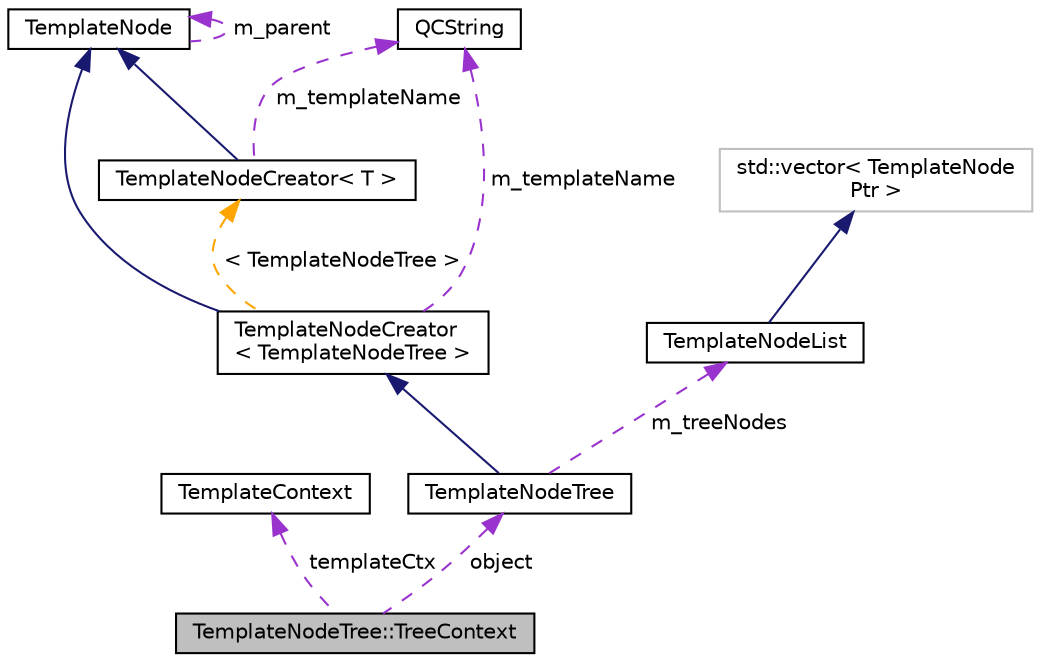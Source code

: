 digraph "TemplateNodeTree::TreeContext"
{
 // INTERACTIVE_SVG=YES
 // LATEX_PDF_SIZE
  edge [fontname="Helvetica",fontsize="10",labelfontname="Helvetica",labelfontsize="10"];
  node [fontname="Helvetica",fontsize="10",shape=record];
  Node1 [label="TemplateNodeTree::TreeContext",height=0.2,width=0.4,color="black", fillcolor="grey75", style="filled", fontcolor="black",tooltip=" "];
  Node2 -> Node1 [dir="back",color="darkorchid3",fontsize="10",style="dashed",label=" templateCtx" ,fontname="Helvetica"];
  Node2 [label="TemplateContext",height=0.2,width=0.4,color="black", fillcolor="white", style="filled",URL="$da/d1b/class_template_context.html",tooltip="Abstract interface for a template context."];
  Node3 -> Node1 [dir="back",color="darkorchid3",fontsize="10",style="dashed",label=" object" ,fontname="Helvetica"];
  Node3 [label="TemplateNodeTree",height=0.2,width=0.4,color="black", fillcolor="white", style="filled",URL="$d8/d31/class_template_node_tree.html",tooltip="Class representing an 'tree' tag in a template"];
  Node4 -> Node3 [dir="back",color="midnightblue",fontsize="10",style="solid",fontname="Helvetica"];
  Node4 [label="TemplateNodeCreator\l\< TemplateNodeTree \>",height=0.2,width=0.4,color="black", fillcolor="white", style="filled",URL="$d8/d78/class_template_node_creator.html",tooltip=" "];
  Node5 -> Node4 [dir="back",color="midnightblue",fontsize="10",style="solid",fontname="Helvetica"];
  Node5 [label="TemplateNode",height=0.2,width=0.4,color="black", fillcolor="white", style="filled",URL="$d6/d53/class_template_node.html",tooltip="Base class of all nodes in a template's AST"];
  Node5 -> Node5 [dir="back",color="darkorchid3",fontsize="10",style="dashed",label=" m_parent" ,fontname="Helvetica"];
  Node6 -> Node4 [dir="back",color="darkorchid3",fontsize="10",style="dashed",label=" m_templateName" ,fontname="Helvetica"];
  Node6 [label="QCString",height=0.2,width=0.4,color="black", fillcolor="white", style="filled",URL="$d9/d45/class_q_c_string.html",tooltip="This is an alternative implementation of QCString."];
  Node7 -> Node4 [dir="back",color="orange",fontsize="10",style="dashed",label=" \< TemplateNodeTree \>" ,fontname="Helvetica"];
  Node7 [label="TemplateNodeCreator\< T \>",height=0.2,width=0.4,color="black", fillcolor="white", style="filled",URL="$d8/d78/class_template_node_creator.html",tooltip="Helper class for creating template AST tag nodes and returning the template for a given node."];
  Node5 -> Node7 [dir="back",color="midnightblue",fontsize="10",style="solid",fontname="Helvetica"];
  Node6 -> Node7 [dir="back",color="darkorchid3",fontsize="10",style="dashed",label=" m_templateName" ,fontname="Helvetica"];
  Node8 -> Node3 [dir="back",color="darkorchid3",fontsize="10",style="dashed",label=" m_treeNodes" ,fontname="Helvetica"];
  Node8 [label="TemplateNodeList",height=0.2,width=0.4,color="black", fillcolor="white", style="filled",URL="$df/daf/class_template_node_list.html",tooltip="Class representing a list of AST nodes in a template"];
  Node9 -> Node8 [dir="back",color="midnightblue",fontsize="10",style="solid",fontname="Helvetica"];
  Node9 [label="std::vector\< TemplateNode\lPtr \>",height=0.2,width=0.4,color="grey75", fillcolor="white", style="filled",tooltip=" "];
}
